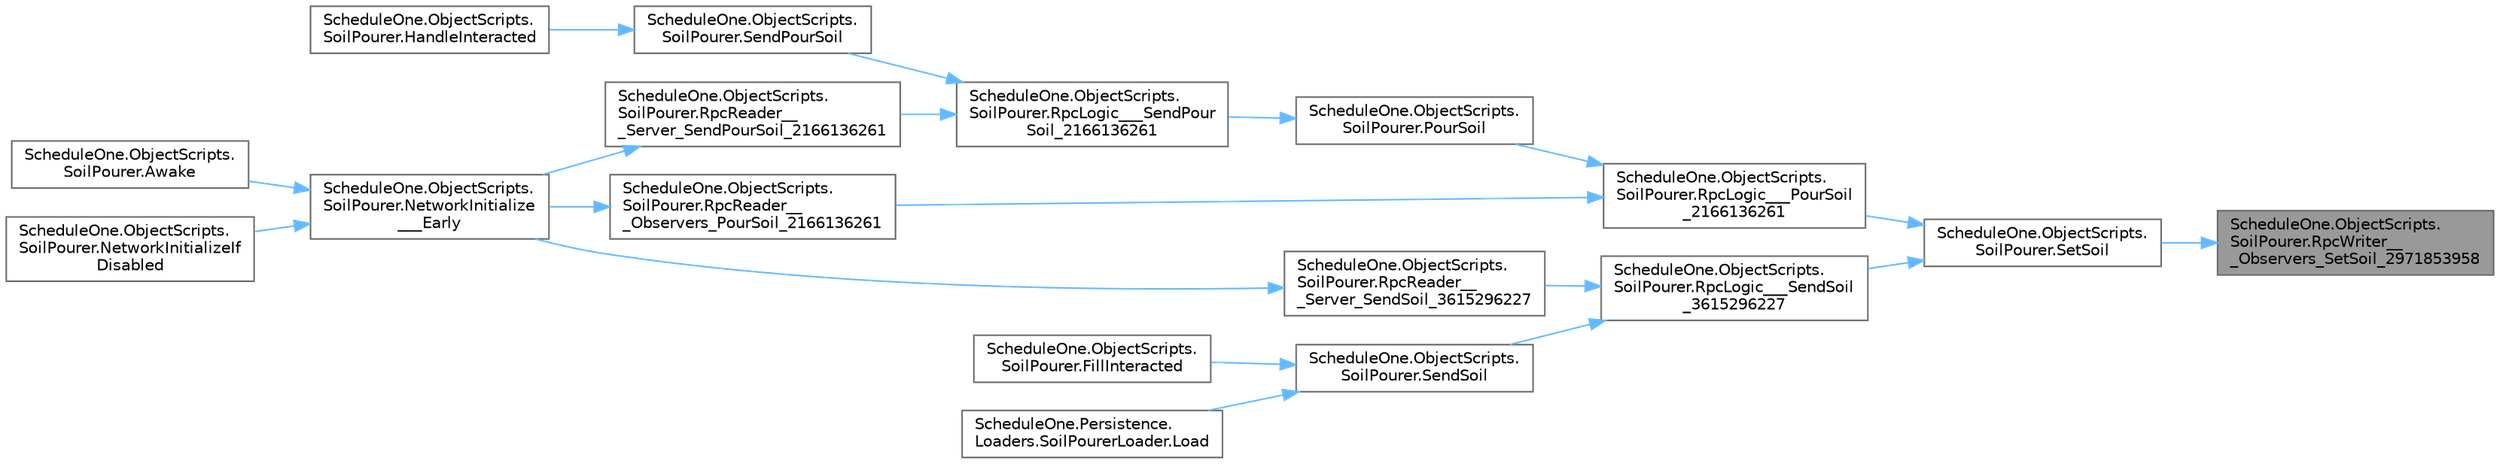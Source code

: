 digraph "ScheduleOne.ObjectScripts.SoilPourer.RpcWriter___Observers_SetSoil_2971853958"
{
 // LATEX_PDF_SIZE
  bgcolor="transparent";
  edge [fontname=Helvetica,fontsize=10,labelfontname=Helvetica,labelfontsize=10];
  node [fontname=Helvetica,fontsize=10,shape=box,height=0.2,width=0.4];
  rankdir="RL";
  Node1 [id="Node000001",label="ScheduleOne.ObjectScripts.\lSoilPourer.RpcWriter__\l_Observers_SetSoil_2971853958",height=0.2,width=0.4,color="gray40", fillcolor="grey60", style="filled", fontcolor="black",tooltip=" "];
  Node1 -> Node2 [id="edge1_Node000001_Node000002",dir="back",color="steelblue1",style="solid",tooltip=" "];
  Node2 [id="Node000002",label="ScheduleOne.ObjectScripts.\lSoilPourer.SetSoil",height=0.2,width=0.4,color="grey40", fillcolor="white", style="filled",URL="$class_schedule_one_1_1_object_scripts_1_1_soil_pourer.html#a40f774cb24ef3d3f639f07a45f1df448",tooltip=" "];
  Node2 -> Node3 [id="edge2_Node000002_Node000003",dir="back",color="steelblue1",style="solid",tooltip=" "];
  Node3 [id="Node000003",label="ScheduleOne.ObjectScripts.\lSoilPourer.RpcLogic___PourSoil\l_2166136261",height=0.2,width=0.4,color="grey40", fillcolor="white", style="filled",URL="$class_schedule_one_1_1_object_scripts_1_1_soil_pourer.html#ab714e6afb893c6e81e12de1f10601b23",tooltip=" "];
  Node3 -> Node4 [id="edge3_Node000003_Node000004",dir="back",color="steelblue1",style="solid",tooltip=" "];
  Node4 [id="Node000004",label="ScheduleOne.ObjectScripts.\lSoilPourer.PourSoil",height=0.2,width=0.4,color="grey40", fillcolor="white", style="filled",URL="$class_schedule_one_1_1_object_scripts_1_1_soil_pourer.html#ab85669623a3ea66354fc4f186858453c",tooltip=" "];
  Node4 -> Node5 [id="edge4_Node000004_Node000005",dir="back",color="steelblue1",style="solid",tooltip=" "];
  Node5 [id="Node000005",label="ScheduleOne.ObjectScripts.\lSoilPourer.RpcLogic___SendPour\lSoil_2166136261",height=0.2,width=0.4,color="grey40", fillcolor="white", style="filled",URL="$class_schedule_one_1_1_object_scripts_1_1_soil_pourer.html#ad05e5e5d714baa7b0aed2070891845a1",tooltip=" "];
  Node5 -> Node6 [id="edge5_Node000005_Node000006",dir="back",color="steelblue1",style="solid",tooltip=" "];
  Node6 [id="Node000006",label="ScheduleOne.ObjectScripts.\lSoilPourer.RpcReader__\l_Server_SendPourSoil_2166136261",height=0.2,width=0.4,color="grey40", fillcolor="white", style="filled",URL="$class_schedule_one_1_1_object_scripts_1_1_soil_pourer.html#aa39aafb055b5d31f5330455187683932",tooltip=" "];
  Node6 -> Node7 [id="edge6_Node000006_Node000007",dir="back",color="steelblue1",style="solid",tooltip=" "];
  Node7 [id="Node000007",label="ScheduleOne.ObjectScripts.\lSoilPourer.NetworkInitialize\l___Early",height=0.2,width=0.4,color="grey40", fillcolor="white", style="filled",URL="$class_schedule_one_1_1_object_scripts_1_1_soil_pourer.html#a1cd9e5f664b3b0e8c210c7b2ab95932a",tooltip=" "];
  Node7 -> Node8 [id="edge7_Node000007_Node000008",dir="back",color="steelblue1",style="solid",tooltip=" "];
  Node8 [id="Node000008",label="ScheduleOne.ObjectScripts.\lSoilPourer.Awake",height=0.2,width=0.4,color="grey40", fillcolor="white", style="filled",URL="$class_schedule_one_1_1_object_scripts_1_1_soil_pourer.html#a194ac59468a57e7c1f775ce3998e24d7",tooltip=" "];
  Node7 -> Node9 [id="edge8_Node000007_Node000009",dir="back",color="steelblue1",style="solid",tooltip=" "];
  Node9 [id="Node000009",label="ScheduleOne.ObjectScripts.\lSoilPourer.NetworkInitializeIf\lDisabled",height=0.2,width=0.4,color="grey40", fillcolor="white", style="filled",URL="$class_schedule_one_1_1_object_scripts_1_1_soil_pourer.html#a59a5de9a4ff26a9cf431cf6d467f2f58",tooltip=" "];
  Node5 -> Node10 [id="edge9_Node000005_Node000010",dir="back",color="steelblue1",style="solid",tooltip=" "];
  Node10 [id="Node000010",label="ScheduleOne.ObjectScripts.\lSoilPourer.SendPourSoil",height=0.2,width=0.4,color="grey40", fillcolor="white", style="filled",URL="$class_schedule_one_1_1_object_scripts_1_1_soil_pourer.html#ae1368dddbf94ca96196fda41e4728de5",tooltip=" "];
  Node10 -> Node11 [id="edge10_Node000010_Node000011",dir="back",color="steelblue1",style="solid",tooltip=" "];
  Node11 [id="Node000011",label="ScheduleOne.ObjectScripts.\lSoilPourer.HandleInteracted",height=0.2,width=0.4,color="grey40", fillcolor="white", style="filled",URL="$class_schedule_one_1_1_object_scripts_1_1_soil_pourer.html#a693ef08050d9f00eb2096308d909c672",tooltip=" "];
  Node3 -> Node12 [id="edge11_Node000003_Node000012",dir="back",color="steelblue1",style="solid",tooltip=" "];
  Node12 [id="Node000012",label="ScheduleOne.ObjectScripts.\lSoilPourer.RpcReader__\l_Observers_PourSoil_2166136261",height=0.2,width=0.4,color="grey40", fillcolor="white", style="filled",URL="$class_schedule_one_1_1_object_scripts_1_1_soil_pourer.html#a6faf2f026c494a49dcece41043a8b992",tooltip=" "];
  Node12 -> Node7 [id="edge12_Node000012_Node000007",dir="back",color="steelblue1",style="solid",tooltip=" "];
  Node2 -> Node13 [id="edge13_Node000002_Node000013",dir="back",color="steelblue1",style="solid",tooltip=" "];
  Node13 [id="Node000013",label="ScheduleOne.ObjectScripts.\lSoilPourer.RpcLogic___SendSoil\l_3615296227",height=0.2,width=0.4,color="grey40", fillcolor="white", style="filled",URL="$class_schedule_one_1_1_object_scripts_1_1_soil_pourer.html#a58eebbfa92b013c84fe03a5294c6b48e",tooltip=" "];
  Node13 -> Node14 [id="edge14_Node000013_Node000014",dir="back",color="steelblue1",style="solid",tooltip=" "];
  Node14 [id="Node000014",label="ScheduleOne.ObjectScripts.\lSoilPourer.RpcReader__\l_Server_SendSoil_3615296227",height=0.2,width=0.4,color="grey40", fillcolor="white", style="filled",URL="$class_schedule_one_1_1_object_scripts_1_1_soil_pourer.html#aedf3216341aba089bf33c5e527adff71",tooltip=" "];
  Node14 -> Node7 [id="edge15_Node000014_Node000007",dir="back",color="steelblue1",style="solid",tooltip=" "];
  Node13 -> Node15 [id="edge16_Node000013_Node000015",dir="back",color="steelblue1",style="solid",tooltip=" "];
  Node15 [id="Node000015",label="ScheduleOne.ObjectScripts.\lSoilPourer.SendSoil",height=0.2,width=0.4,color="grey40", fillcolor="white", style="filled",URL="$class_schedule_one_1_1_object_scripts_1_1_soil_pourer.html#a0d2d3e396e1d9515917d78780cf53b7f",tooltip=" "];
  Node15 -> Node16 [id="edge17_Node000015_Node000016",dir="back",color="steelblue1",style="solid",tooltip=" "];
  Node16 [id="Node000016",label="ScheduleOne.ObjectScripts.\lSoilPourer.FillInteracted",height=0.2,width=0.4,color="grey40", fillcolor="white", style="filled",URL="$class_schedule_one_1_1_object_scripts_1_1_soil_pourer.html#a06ef32fae9fdbe1fa2e74833827933b8",tooltip=" "];
  Node15 -> Node17 [id="edge18_Node000015_Node000017",dir="back",color="steelblue1",style="solid",tooltip=" "];
  Node17 [id="Node000017",label="ScheduleOne.Persistence.\lLoaders.SoilPourerLoader.Load",height=0.2,width=0.4,color="grey40", fillcolor="white", style="filled",URL="$class_schedule_one_1_1_persistence_1_1_loaders_1_1_soil_pourer_loader.html#ad7b9c0a1a784e96f9c65a211696bacd6",tooltip=" "];
}
